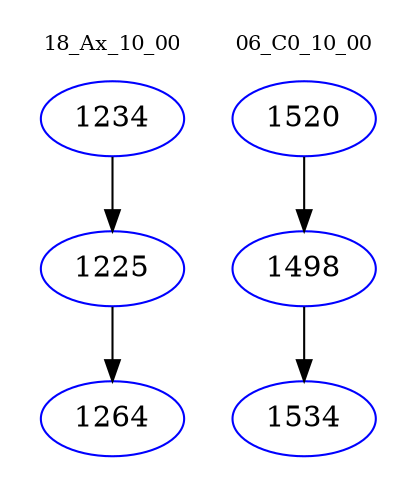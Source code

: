digraph{
subgraph cluster_0 {
color = white
label = "18_Ax_10_00";
fontsize=10;
T0_1234 [label="1234", color="blue"]
T0_1234 -> T0_1225 [color="black"]
T0_1225 [label="1225", color="blue"]
T0_1225 -> T0_1264 [color="black"]
T0_1264 [label="1264", color="blue"]
}
subgraph cluster_1 {
color = white
label = "06_C0_10_00";
fontsize=10;
T1_1520 [label="1520", color="blue"]
T1_1520 -> T1_1498 [color="black"]
T1_1498 [label="1498", color="blue"]
T1_1498 -> T1_1534 [color="black"]
T1_1534 [label="1534", color="blue"]
}
}
